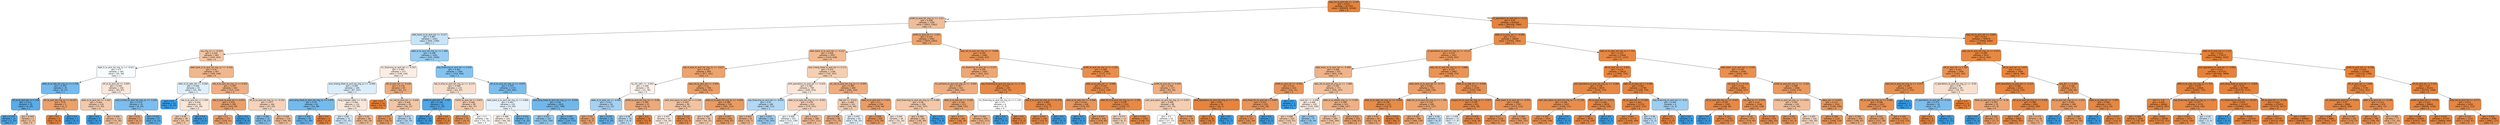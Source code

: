 digraph Tree {
node [shape=box, style="filled, rounded", color="black", fontname="helvetica"] ;
edge [fontname="helvetica"] ;
0 [label="eqty_tot_to_asst_tot <= -1.145\ngini = 0.025\nsamples = 817305\nvalue = [806959, 10346]\nclass = 0", fillcolor="#e5833c"] ;
1 [label="profit_to_asst_tot_chg_1y <= -2.21\ngini = 0.438\nsamples = 7285\nvalue = [4923, 2362]\nclass = 0", fillcolor="#f1bd98"] ;
0 -> 1 [labeldistance=2.5, labelangle=45, headlabel="True"] ;
2 [label="debt_bank_st_to_asst_tot <= -0.127\ngini = 0.487\nsamples = 2243\nvalue = [944, 1299]\nclass = 1", fillcolor="#c9e4f8"] ;
1 -> 2 ;
3 [label="roa_chg_1y <= -6.525\ngini = 0.459\nsamples = 682\nvalue = [439, 243]\nclass = 0", fillcolor="#f3c7a7"] ;
2 -> 3 ;
4 [label="debt_lt_to_asst_tot_chg_1y <= -0.011\ngini = 0.5\nsamples = 185\nvalue = [91, 94]\nclass = 1", fillcolor="#f9fcfe"] ;
3 -> 4 ;
5 [label="debt_st_to_deb_tot_chg_1y <= 3.728\ngini = 0.353\nsamples = 35\nvalue = [8, 27]\nclass = 1", fillcolor="#74baed"] ;
4 -> 5 ;
6 [label="AP_st_to_asst_tot <= 5.729\ngini = 0.231\nsamples = 30\nvalue = [4, 26]\nclass = 1", fillcolor="#57ace9"] ;
5 -> 6 ;
7 [label="gini = 0.137\nsamples = 27\nvalue = [2, 25]\nclass = 1", fillcolor="#49a5e7"] ;
6 -> 7 ;
8 [label="gini = 0.444\nsamples = 3\nvalue = [2, 1]\nclass = 0", fillcolor="#f2c09c"] ;
6 -> 8 ;
9 [label="AR_to_asst_tot_chg_1y <= 10.007\ngini = 0.32\nsamples = 5\nvalue = [4, 1]\nclass = 0", fillcolor="#eca06a"] ;
5 -> 9 ;
10 [label="gini = 0.0\nsamples = 4\nvalue = [4, 0]\nclass = 0", fillcolor="#e58139"] ;
9 -> 10 ;
11 [label="gini = 0.0\nsamples = 1\nvalue = [0, 1]\nclass = 1", fillcolor="#399de5"] ;
9 -> 11 ;
12 [label="AP_st_to_asst_tot <= 3.069\ngini = 0.494\nsamples = 150\nvalue = [83, 67]\nclass = 0", fillcolor="#fae7d9"] ;
4 -> 12 ;
13 [label="debt_st_to_asst_tot <= -1.432\ngini = 0.463\nsamples = 118\nvalue = [75, 43]\nclass = 0", fillcolor="#f4c9ab"] ;
12 -> 13 ;
14 [label="gini = 0.0\nsamples = 7\nvalue = [0, 7]\nclass = 1", fillcolor="#399de5"] ;
13 -> 14 ;
15 [label="gini = 0.438\nsamples = 111\nvalue = [75, 36]\nclass = 0", fillcolor="#f1bd98"] ;
13 -> 15 ;
16 [label="asst_current_to_asst_tot_chg_1y <= -1.645\ngini = 0.375\nsamples = 32\nvalue = [8, 24]\nclass = 1", fillcolor="#7bbeee"] ;
12 -> 16 ;
17 [label="gini = 0.32\nsamples = 5\nvalue = [4, 1]\nclass = 0", fillcolor="#eca06a"] ;
16 -> 17 ;
18 [label="gini = 0.252\nsamples = 27\nvalue = [4, 23]\nclass = 1", fillcolor="#5baeea"] ;
16 -> 18 ;
19 [label="debt_bank_lt_to_asst_tot_chg_1y <= -0.316\ngini = 0.42\nsamples = 497\nvalue = [348, 149]\nclass = 0", fillcolor="#f0b78e"] ;
3 -> 19 ;
20 [label="debt_st_to_eqty_tot <= -0.006\ngini = 0.496\nsamples = 55\nvalue = [25, 30]\nclass = 1", fillcolor="#deeffb"] ;
19 -> 20 ;
21 [label="gini = 0.0\nsamples = 10\nvalue = [0, 10]\nclass = 1", fillcolor="#399de5"] ;
20 -> 21 ;
22 [label="liab_lt_to_asst_tot <= 1.259\ngini = 0.494\nsamples = 45\nvalue = [25, 20]\nclass = 0", fillcolor="#fae6d7"] ;
20 -> 22 ;
23 [label="gini = 0.46\nsamples = 39\nvalue = [25, 14]\nclass = 0", fillcolor="#f4c8a8"] ;
22 -> 23 ;
24 [label="gini = 0.0\nsamples = 6\nvalue = [0, 6]\nclass = 1", fillcolor="#399de5"] ;
22 -> 24 ;
25 [label="liab_lt_to_asst_tot_chg_1y <= 0.004\ngini = 0.393\nsamples = 442\nvalue = [323, 119]\nclass = 0", fillcolor="#efaf82"] ;
19 -> 25 ;
26 [label="liab_lt_emp_to_asst_tot <= 4.053\ngini = 0.318\nsamples = 282\nvalue = [226, 56]\nclass = 0", fillcolor="#eba06a"] ;
25 -> 26 ;
27 [label="gini = 0.3\nsamples = 277\nvalue = [226, 51]\nclass = 0", fillcolor="#eb9d66"] ;
26 -> 27 ;
28 [label="gini = 0.0\nsamples = 5\nvalue = [0, 5]\nclass = 1", fillcolor="#399de5"] ;
26 -> 28 ;
29 [label="AP_st_to_asst_tot_chg_1y <= -0.242\ngini = 0.477\nsamples = 160\nvalue = [97, 63]\nclass = 0", fillcolor="#f6d3ba"] ;
25 -> 29 ;
30 [label="gini = 0.383\nsamples = 31\nvalue = [8, 23]\nclass = 1", fillcolor="#7ebfee"] ;
29 -> 30 ;
31 [label="gini = 0.428\nsamples = 129\nvalue = [89, 40]\nclass = 0", fillcolor="#f1ba92"] ;
29 -> 31 ;
32 [label="debt_st_to_asst_tot_chg_1y <= 1.368\ngini = 0.438\nsamples = 1561\nvalue = [505, 1056]\nclass = 1", fillcolor="#98ccf1"] ;
2 -> 32 ;
33 [label="inc_financing_to_asst_tot <= -0.353\ngini = 0.497\nsamples = 277\nvalue = [149, 128]\nclass = 0", fillcolor="#fbede3"] ;
32 -> 33 ;
34 [label="asst_intang_fixed_to_asst_tot_chg_1y <= -0.006\ngini = 0.495\nsamples = 194\nvalue = [87, 107]\nclass = 1", fillcolor="#daedfa"] ;
33 -> 34 ;
35 [label="asst_tang_fixed_to_asst_tot_chg_1y <= 2.478\ngini = 0.35\nsamples = 62\nvalue = [14, 48]\nclass = 1", fillcolor="#73baed"] ;
34 -> 35 ;
36 [label="gini = 0.303\nsamples = 59\nvalue = [11, 48]\nclass = 1", fillcolor="#66b3eb"] ;
35 -> 36 ;
37 [label="gini = 0.0\nsamples = 3\nvalue = [3, 0]\nclass = 0", fillcolor="#e58139"] ;
35 -> 37 ;
38 [label="long_interest_rates <= -0.18\ngini = 0.494\nsamples = 132\nvalue = [73, 59]\nclass = 0", fillcolor="#fae7d9"] ;
34 -> 38 ;
39 [label="gini = 0.49\nsamples = 72\nvalue = [31, 41]\nclass = 1", fillcolor="#cfe7f9"] ;
38 -> 39 ;
40 [label="gini = 0.42\nsamples = 60\nvalue = [42, 18]\nclass = 0", fillcolor="#f0b78e"] ;
38 -> 40 ;
41 [label="AR_to_asst_tot <= -0.538\ngini = 0.378\nsamples = 83\nvalue = [62, 21]\nclass = 0", fillcolor="#eeac7c"] ;
33 -> 41 ;
42 [label="gini = 0.0\nsamples = 24\nvalue = [24, 0]\nclass = 0", fillcolor="#e58139"] ;
41 -> 42 ;
43 [label="wc_net_to_asst_tot <= -0.644\ngini = 0.458\nsamples = 59\nvalue = [38, 21]\nclass = 0", fillcolor="#f3c7a6"] ;
41 -> 43 ;
44 [label="gini = 0.257\nsamples = 33\nvalue = [28, 5]\nclass = 0", fillcolor="#ea985c"] ;
43 -> 44 ;
45 [label="gini = 0.473\nsamples = 26\nvalue = [10, 16]\nclass = 1", fillcolor="#b5daf5"] ;
43 -> 45 ;
46 [label="exp_financing_to_asst_tot <= 0.032\ngini = 0.401\nsamples = 1284\nvalue = [356, 928]\nclass = 1", fillcolor="#85c3ef"] ;
32 -> 46 ;
47 [label="liab_lt_emp_to_asst_tot_chg_1y <= -0.115\ngini = 0.489\nsamples = 110\nvalue = [63, 47]\nclass = 0", fillcolor="#f8dfcd"] ;
46 -> 47 ;
48 [label="profit_to_asst_tot <= -2.447\ngini = 0.165\nsamples = 11\nvalue = [1, 10]\nclass = 1", fillcolor="#4da7e8"] ;
47 -> 48 ;
49 [label="gini = 0.0\nsamples = 10\nvalue = [0, 10]\nclass = 1", fillcolor="#399de5"] ;
48 -> 49 ;
50 [label="gini = 0.0\nsamples = 1\nvalue = [1, 0]\nclass = 0", fillcolor="#e58139"] ;
48 -> 50 ;
51 [label="COGS_to_asst_tot <= 0.002\ngini = 0.468\nsamples = 99\nvalue = [62, 37]\nclass = 0", fillcolor="#f5ccaf"] ;
47 -> 51 ;
52 [label="gini = 0.213\nsamples = 33\nvalue = [29, 4]\nclass = 0", fillcolor="#e99254"] ;
51 -> 52 ;
53 [label="gini = 0.5\nsamples = 66\nvalue = [33, 33]\nclass = 0", fillcolor="#ffffff"] ;
51 -> 53 ;
54 [label="AP_st_to_asst_tot_chg_1y <= -0.073\ngini = 0.375\nsamples = 1174\nvalue = [293, 881]\nclass = 1", fillcolor="#7bbeee"] ;
46 -> 54 ;
55 [label="debt_bank_lt_to_asst_tot_chg_1y <= 0.806\ngini = 0.497\nsamples = 155\nvalue = [72, 83]\nclass = 1", fillcolor="#e5f2fc"] ;
54 -> 55 ;
56 [label="gini = 0.498\nsamples = 124\nvalue = [66, 58]\nclass = 0", fillcolor="#fcf0e7"] ;
55 -> 56 ;
57 [label="gini = 0.312\nsamples = 31\nvalue = [6, 25]\nclass = 1", fillcolor="#69b5eb"] ;
55 -> 57 ;
58 [label="asst_tang_fixed_to_asst_tot_chg_1y <= -0.034\ngini = 0.34\nsamples = 1019\nvalue = [221, 798]\nclass = 1", fillcolor="#70b8ec"] ;
54 -> 58 ;
59 [label="gini = 0.427\nsamples = 327\nvalue = [101, 226]\nclass = 1", fillcolor="#91c9f1"] ;
58 -> 59 ;
60 [label="gini = 0.287\nsamples = 692\nvalue = [120, 572]\nclass = 1", fillcolor="#63b2ea"] ;
58 -> 60 ;
61 [label="profit_to_asst_tot <= -1.652\ngini = 0.333\nsamples = 5042\nvalue = [3979, 1063]\nclass = 0", fillcolor="#eca36e"] ;
1 -> 61 ;
62 [label="debt_bank_st_to_asst_tot <= -0.217\ngini = 0.428\nsamples = 2057\nvalue = [1419, 638]\nclass = 0", fillcolor="#f1ba92"] ;
61 -> 62 ;
63 [label="liab_lt_emp_to_asst_tot_chg_1y <= -0.627\ngini = 0.333\nsamples = 858\nvalue = [677, 181]\nclass = 0", fillcolor="#eca36e"] ;
62 -> 63 ;
64 [label="liq_cfo_ratio <= -0.003\ngini = 0.499\nsamples = 59\nvalue = [31, 28]\nclass = 0", fillcolor="#fcf3ec"] ;
63 -> 64 ;
65 [label="debt_st_to_eqty_tot <= -0.006\ngini = 0.457\nsamples = 34\nvalue = [12, 22]\nclass = 1", fillcolor="#a5d2f3"] ;
64 -> 65 ;
66 [label="gini = 0.32\nsamples = 10\nvalue = [8, 2]\nclass = 0", fillcolor="#eca06a"] ;
65 -> 66 ;
67 [label="gini = 0.278\nsamples = 24\nvalue = [4, 20]\nclass = 1", fillcolor="#61b1ea"] ;
65 -> 67 ;
68 [label="profit_to_asst_tot_chg_1y <= -0.88\ngini = 0.365\nsamples = 25\nvalue = [19, 6]\nclass = 0", fillcolor="#eda978"] ;
64 -> 68 ;
69 [label="gini = 0.48\nsamples = 10\nvalue = [4, 6]\nclass = 1", fillcolor="#bddef6"] ;
68 -> 69 ;
70 [label="gini = 0.0\nsamples = 15\nvalue = [15, 0]\nclass = 0", fillcolor="#e58139"] ;
68 -> 70 ;
71 [label="eqty_tot_to_asst_tot <= -2.944\ngini = 0.31\nsamples = 799\nvalue = [646, 153]\nclass = 0", fillcolor="#eb9f68"] ;
63 -> 71 ;
72 [label="cash_and_equiv_to_asst_tot <= 0.168\ngini = 0.452\nsamples = 90\nvalue = [59, 31]\nclass = 0", fillcolor="#f3c3a1"] ;
71 -> 72 ;
73 [label="gini = 0.497\nsamples = 63\nvalue = [34, 29]\nclass = 0", fillcolor="#fbece2"] ;
72 -> 73 ;
74 [label="gini = 0.137\nsamples = 27\nvalue = [25, 2]\nclass = 0", fillcolor="#e78b49"] ;
72 -> 74 ;
75 [label="debt_st_to_eqty_tot_chg_1y <= -0.004\ngini = 0.285\nsamples = 709\nvalue = [587, 122]\nclass = 0", fillcolor="#ea9b62"] ;
71 -> 75 ;
76 [label="gini = 0.462\nsamples = 69\nvalue = [44, 25]\nclass = 0", fillcolor="#f4c9aa"] ;
75 -> 76 ;
77 [label="gini = 0.257\nsamples = 640\nvalue = [543, 97]\nclass = 0", fillcolor="#ea985c"] ;
75 -> 77 ;
78 [label="asst_intang_fixed_to_asst_tot <= 0.111\ngini = 0.472\nsamples = 1199\nvalue = [742, 457]\nclass = 0", fillcolor="#f5cfb3"] ;
62 -> 78 ;
79 [label="prof_operations_to_asst_tot <= -0.424\ngini = 0.493\nsamples = 799\nvalue = [446, 353]\nclass = 0", fillcolor="#fae5d6"] ;
78 -> 79 ;
80 [label="exp_financing_to_asst_tot <= -0.016\ngini = 0.47\nsamples = 180\nvalue = [68, 112]\nclass = 1", fillcolor="#b1d8f5"] ;
79 -> 80 ;
81 [label="gini = 0.403\nsamples = 25\nvalue = [18, 7]\nclass = 0", fillcolor="#efb286"] ;
80 -> 81 ;
82 [label="gini = 0.437\nsamples = 155\nvalue = [50, 105]\nclass = 1", fillcolor="#97ccf1"] ;
80 -> 82 ;
83 [label="debt_st_to_eqty_tot_chg_1y <= -0.001\ngini = 0.476\nsamples = 619\nvalue = [378, 241]\nclass = 0", fillcolor="#f6d1b7"] ;
79 -> 83 ;
84 [label="gini = 0.499\nsamples = 251\nvalue = [121, 130]\nclass = 1", fillcolor="#f1f8fd"] ;
83 -> 84 ;
85 [label="gini = 0.421\nsamples = 368\nvalue = [257, 111]\nclass = 0", fillcolor="#f0b78f"] ;
83 -> 85 ;
86 [label="wc_net_to_asst_tot_chg_1y <= -0.956\ngini = 0.385\nsamples = 400\nvalue = [296, 104]\nclass = 0", fillcolor="#eead7f"] ;
78 -> 86 ;
87 [label="liab_tot <= -0.032\ngini = 0.468\nsamples = 161\nvalue = [101, 60]\nclass = 0", fillcolor="#f4ccaf"] ;
86 -> 87 ;
88 [label="gini = 0.385\nsamples = 96\nvalue = [71, 25]\nclass = 0", fillcolor="#eead7f"] ;
87 -> 88 ;
89 [label="gini = 0.497\nsamples = 65\nvalue = [30, 35]\nclass = 1", fillcolor="#e3f1fb"] ;
87 -> 89 ;
90 [label="debt_st_to_asst_tot <= 2.423\ngini = 0.3\nsamples = 239\nvalue = [195, 44]\nclass = 0", fillcolor="#eb9d66"] ;
86 -> 90 ;
91 [label="gini = 0.238\nsamples = 203\nvalue = [175, 28]\nclass = 0", fillcolor="#e99559"] ;
90 -> 91 ;
92 [label="gini = 0.494\nsamples = 36\nvalue = [20, 16]\nclass = 0", fillcolor="#fae6d7"] ;
90 -> 92 ;
93 [label="eqty_tot_to_asst_tot_chg_1y <= -0.898\ngini = 0.244\nsamples = 2985\nvalue = [2560, 425]\nclass = 0", fillcolor="#e9965a"] ;
61 -> 93 ;
94 [label="inc_financing_to_asst_tot <= 0.237\ngini = 0.356\nsamples = 1087\nvalue = [835, 252]\nclass = 0", fillcolor="#eda775"] ;
93 -> 94 ;
95 [label="inc_extraord_to_asst_tot_chg_1y <= -0.064\ngini = 0.387\nsamples = 922\nvalue = [680, 242]\nclass = 0", fillcolor="#eeae7f"] ;
94 -> 95 ;
96 [label="prof_financing_to_asst_tot_chg_1y <= 0.096\ngini = 0.46\nsamples = 299\nvalue = [192, 107]\nclass = 0", fillcolor="#f3c7a7"] ;
95 -> 96 ;
97 [label="gini = 0.449\nsamples = 291\nvalue = [192, 99]\nclass = 0", fillcolor="#f2c29f"] ;
96 -> 97 ;
98 [label="gini = 0.0\nsamples = 8\nvalue = [0, 8]\nclass = 1", fillcolor="#399de5"] ;
96 -> 98 ;
99 [label="debt_st_to_deb_tot <= -0.465\ngini = 0.339\nsamples = 623\nvalue = [488, 135]\nclass = 0", fillcolor="#eca470"] ;
95 -> 99 ;
100 [label="gini = 0.177\nsamples = 184\nvalue = [166, 18]\nclass = 0", fillcolor="#e88f4e"] ;
99 -> 100 ;
101 [label="gini = 0.391\nsamples = 439\nvalue = [322, 117]\nclass = 0", fillcolor="#eeaf81"] ;
99 -> 101 ;
102 [label="exp_financing_to_asst_tot_chg_1y <= -1.752\ngini = 0.114\nsamples = 165\nvalue = [155, 10]\nclass = 0", fillcolor="#e78946"] ;
94 -> 102 ;
103 [label="inc_financing_to_asst_tot_chg_1y <= 1.116\ngini = 0.5\nsamples = 6\nvalue = [3, 3]\nclass = 0", fillcolor="#ffffff"] ;
102 -> 103 ;
104 [label="gini = 0.0\nsamples = 3\nvalue = [0, 3]\nclass = 1", fillcolor="#399de5"] ;
103 -> 104 ;
105 [label="gini = 0.0\nsamples = 3\nvalue = [3, 0]\nclass = 0", fillcolor="#e58139"] ;
103 -> 105 ;
106 [label="liab_lt_to_asst_tot_chg_1y <= 51.278\ngini = 0.084\nsamples = 159\nvalue = [152, 7]\nclass = 0", fillcolor="#e68742"] ;
102 -> 106 ;
107 [label="gini = 0.073\nsamples = 158\nvalue = [152, 6]\nclass = 0", fillcolor="#e68641"] ;
106 -> 107 ;
108 [label="gini = 0.0\nsamples = 1\nvalue = [0, 1]\nclass = 1", fillcolor="#399de5"] ;
106 -> 108 ;
109 [label="profit_to_asst_tot_chg_1y <= 2.335\ngini = 0.166\nsamples = 1898\nvalue = [1725, 173]\nclass = 0", fillcolor="#e88e4d"] ;
93 -> 109 ;
110 [label="debt_st_to_eqty_tot <= -0.006\ngini = 0.145\nsamples = 1771\nvalue = [1632, 139]\nclass = 0", fillcolor="#e78c4a"] ;
109 -> 110 ;
111 [label="debt_st_to_eqty_tot <= -0.006\ngini = 0.243\nsamples = 438\nvalue = [376, 62]\nclass = 0", fillcolor="#e9965a"] ;
110 -> 111 ;
112 [label="gini = 0.0\nsamples = 2\nvalue = [0, 2]\nclass = 1", fillcolor="#399de5"] ;
111 -> 112 ;
113 [label="gini = 0.237\nsamples = 436\nvalue = [376, 60]\nclass = 0", fillcolor="#e99559"] ;
111 -> 113 ;
114 [label="debt_fin_lt_to_asst_tot_chg_1y <= -1.335\ngini = 0.109\nsamples = 1333\nvalue = [1256, 77]\nclass = 0", fillcolor="#e78945"] ;
110 -> 114 ;
115 [label="gini = 0.473\nsamples = 13\nvalue = [8, 5]\nclass = 0", fillcolor="#f5d0b5"] ;
114 -> 115 ;
116 [label="gini = 0.103\nsamples = 1320\nvalue = [1248, 72]\nclass = 0", fillcolor="#e68844"] ;
114 -> 116 ;
117 [label="profit_to_asst_tot <= 0.058\ngini = 0.392\nsamples = 127\nvalue = [93, 34]\nclass = 0", fillcolor="#efaf81"] ;
109 -> 117 ;
118 [label="cash_and_equiv_to_asst_tot_chg_1y <= 0.027\ngini = 0.469\nsamples = 88\nvalue = [55, 33]\nclass = 0", fillcolor="#f5cdb0"] ;
117 -> 118 ;
119 [label="gini = 0.5\nsamples = 54\nvalue = [27, 27]\nclass = 0", fillcolor="#ffffff"] ;
118 -> 119 ;
120 [label="gini = 0.291\nsamples = 34\nvalue = [28, 6]\nclass = 0", fillcolor="#eb9c63"] ;
118 -> 120 ;
121 [label="prof_operations_to_asst_tot_chg_1y <= 1.237\ngini = 0.05\nsamples = 39\nvalue = [38, 1]\nclass = 0", fillcolor="#e6843e"] ;
117 -> 121 ;
122 [label="gini = 0.0\nsamples = 38\nvalue = [38, 0]\nclass = 0", fillcolor="#e58139"] ;
121 -> 122 ;
123 [label="gini = 0.0\nsamples = 1\nvalue = [0, 1]\nclass = 1", fillcolor="#399de5"] ;
121 -> 123 ;
124 [label="cf_operations_to_asst_tot <= -0.13\ngini = 0.02\nsamples = 810020\nvalue = [802036, 7984]\nclass = 0", fillcolor="#e5823b"] ;
0 -> 124 [labeldistance=2.5, labelangle=-45, headlabel="False"] ;
125 [label="debt_st_to_eqty_tot <= -0.006\ngini = 0.131\nsamples = 26946\nvalue = [25042, 1904]\nclass = 0", fillcolor="#e78b48"] ;
124 -> 125 ;
126 [label="cf_operations_to_asst_tot_chg_1y <= -0.117\ngini = 0.276\nsamples = 3937\nvalue = [3285, 652]\nclass = 0", fillcolor="#ea9a60"] ;
125 -> 126 ;
127 [label="debt_bank_st_to_asst_tot <= -0.409\ngini = 0.408\nsamples = 975\nvalue = [697, 278]\nclass = 0", fillcolor="#efb388"] ;
126 -> 127 ;
128 [label="profit_to_asst_tot <= -0.591\ngini = 0.24\nsamples = 222\nvalue = [191, 31]\nclass = 0", fillcolor="#e99559"] ;
127 -> 128 ;
129 [label="asst_fixed_fin_to_asst_tot <= 4.867\ngini = 0.223\nsamples = 219\nvalue = [191, 28]\nclass = 0", fillcolor="#e99356"] ;
128 -> 129 ;
130 [label="gini = 0.211\nsamples = 217\nvalue = [191, 26]\nclass = 0", fillcolor="#e99254"] ;
129 -> 130 ;
131 [label="gini = 0.0\nsamples = 2\nvalue = [0, 2]\nclass = 1", fillcolor="#399de5"] ;
129 -> 131 ;
132 [label="gini = 0.0\nsamples = 3\nvalue = [0, 3]\nclass = 1", fillcolor="#399de5"] ;
128 -> 132 ;
133 [label="eqty_tot_to_asst_tot_chg_1y <= -1.886\ngini = 0.441\nsamples = 753\nvalue = [506, 247]\nclass = 0", fillcolor="#f2bf9a"] ;
127 -> 133 ;
134 [label="asst_tot <= -0.008\ngini = 0.496\nsamples = 220\nvalue = [120, 100]\nclass = 0", fillcolor="#fbeade"] ;
133 -> 134 ;
135 [label="gini = 0.468\nsamples = 163\nvalue = [102, 61]\nclass = 0", fillcolor="#f5ccaf"] ;
134 -> 135 ;
136 [label="gini = 0.432\nsamples = 57\nvalue = [18, 39]\nclass = 1", fillcolor="#94caf1"] ;
134 -> 136 ;
137 [label="debt_st_to_ebitda_chg_1y <= 0.005\ngini = 0.399\nsamples = 533\nvalue = [386, 147]\nclass = 0", fillcolor="#efb184"] ;
133 -> 137 ;
138 [label="gini = 0.452\nsamples = 290\nvalue = [190, 100]\nclass = 0", fillcolor="#f3c3a1"] ;
137 -> 138 ;
139 [label="gini = 0.312\nsamples = 243\nvalue = [196, 47]\nclass = 0", fillcolor="#eb9f68"] ;
137 -> 139 ;
140 [label="eqty_tot_to_asst_tot_chg_1y <= -0.889\ngini = 0.221\nsamples = 2962\nvalue = [2588, 374]\nclass = 0", fillcolor="#e99356"] ;
126 -> 140 ;
141 [label="debt_bank_st_to_asst_tot <= -0.737\ngini = 0.305\nsamples = 724\nvalue = [588, 136]\nclass = 0", fillcolor="#eb9e67"] ;
140 -> 141 ;
142 [label="debt_st_to_eqty_tot_chg_1y <= -0.006\ngini = 0.134\nsamples = 125\nvalue = [116, 9]\nclass = 0", fillcolor="#e78b48"] ;
141 -> 142 ;
143 [label="gini = 0.32\nsamples = 40\nvalue = [32, 8]\nclass = 0", fillcolor="#eca06a"] ;
142 -> 143 ;
144 [label="gini = 0.023\nsamples = 85\nvalue = [84, 1]\nclass = 0", fillcolor="#e5823b"] ;
142 -> 144 ;
145 [label="debt_fin_st_to_asst_tot_chg_1y <= 1.704\ngini = 0.334\nsamples = 599\nvalue = [472, 127]\nclass = 0", fillcolor="#eca36e"] ;
141 -> 145 ;
146 [label="gini = 0.322\nsamples = 584\nvalue = [466, 118]\nclass = 0", fillcolor="#eca16b"] ;
145 -> 146 ;
147 [label="gini = 0.48\nsamples = 15\nvalue = [6, 9]\nclass = 1", fillcolor="#bddef6"] ;
145 -> 147 ;
148 [label="debt_st_to_deb_tot <= -0.408\ngini = 0.19\nsamples = 2238\nvalue = [2000, 238]\nclass = 0", fillcolor="#e89051"] ;
140 -> 148 ;
149 [label="margin_fin_to_asst_tot_chg_1y <= -2.011\ngini = 0.109\nsamples = 451\nvalue = [425, 26]\nclass = 0", fillcolor="#e78945"] ;
148 -> 149 ;
150 [label="gini = 0.498\nsamples = 15\nvalue = [7, 8]\nclass = 1", fillcolor="#e6f3fc"] ;
149 -> 150 ;
151 [label="gini = 0.079\nsamples = 436\nvalue = [418, 18]\nclass = 0", fillcolor="#e68642"] ;
149 -> 151 ;
152 [label="debt_bank_lt_to_asst_tot <= -0.553\ngini = 0.209\nsamples = 1787\nvalue = [1575, 212]\nclass = 0", fillcolor="#e89254"] ;
148 -> 152 ;
153 [label="gini = 0.17\nsamples = 1118\nvalue = [1013, 105]\nclass = 0", fillcolor="#e88e4e"] ;
152 -> 153 ;
154 [label="gini = 0.269\nsamples = 669\nvalue = [562, 107]\nclass = 0", fillcolor="#ea995f"] ;
152 -> 154 ;
155 [label="debt_st_to_eqty_tot_chg_1y <= -0.0\ngini = 0.103\nsamples = 23009\nvalue = [21757, 1252]\nclass = 0", fillcolor="#e68844"] ;
125 -> 155 ;
156 [label="RE_to_asst_tot <= -0.912\ngini = 0.079\nsamples = 18420\nvalue = [17665, 755]\nclass = 0", fillcolor="#e68641"] ;
155 -> 156 ;
157 [label="prof_operations_to_asst_tot_chg_1y <= -0.089\ngini = 0.108\nsamples = 6635\nvalue = [6256, 379]\nclass = 0", fillcolor="#e78945"] ;
156 -> 157 ;
158 [label="cash_and_equiv_to_asst_tot_chg_1y <= 11.126\ngini = 0.166\nsamples = 1657\nvalue = [1506, 151]\nclass = 0", fillcolor="#e88e4d"] ;
157 -> 158 ;
159 [label="gini = 0.163\nsamples = 1654\nvalue = [1506, 148]\nclass = 0", fillcolor="#e88d4c"] ;
158 -> 159 ;
160 [label="gini = 0.0\nsamples = 3\nvalue = [0, 3]\nclass = 1", fillcolor="#399de5"] ;
158 -> 160 ;
161 [label="RE_to_asst_tot <= -0.913\ngini = 0.087\nsamples = 4978\nvalue = [4750, 228]\nclass = 0", fillcolor="#e68743"] ;
157 -> 161 ;
162 [label="gini = 0.087\nsamples = 4976\nvalue = [4750, 226]\nclass = 0", fillcolor="#e68742"] ;
161 -> 162 ;
163 [label="gini = 0.0\nsamples = 2\nvalue = [0, 2]\nclass = 1", fillcolor="#399de5"] ;
161 -> 163 ;
164 [label="debt_st_to_eqty_tot <= 0.186\ngini = 0.062\nsamples = 11785\nvalue = [11409, 376]\nclass = 0", fillcolor="#e68540"] ;
156 -> 164 ;
165 [label="RE_to_asst_tot <= 27.683\ngini = 0.061\nsamples = 11779\nvalue = [11407, 372]\nclass = 0", fillcolor="#e6853f"] ;
164 -> 165 ;
166 [label="gini = 0.061\nsamples = 11774\nvalue = [11405, 369]\nclass = 0", fillcolor="#e6853f"] ;
165 -> 166 ;
167 [label="gini = 0.48\nsamples = 5\nvalue = [2, 3]\nclass = 1", fillcolor="#bddef6"] ;
165 -> 167 ;
168 [label="exp_financing_to_asst_tot <= -0.21\ngini = 0.444\nsamples = 6\nvalue = [2, 4]\nclass = 1", fillcolor="#9ccef2"] ;
164 -> 168 ;
169 [label="gini = 0.0\nsamples = 2\nvalue = [2, 0]\nclass = 0", fillcolor="#e58139"] ;
168 -> 169 ;
170 [label="gini = 0.0\nsamples = 4\nvalue = [0, 4]\nclass = 1", fillcolor="#399de5"] ;
168 -> 170 ;
171 [label="debt_bank_st_to_asst_tot <= 0.541\ngini = 0.193\nsamples = 4589\nvalue = [4092, 497]\nclass = 0", fillcolor="#e89051"] ;
155 -> 171 ;
172 [label="roe_chg_1y <= 0.124\ngini = 0.145\nsamples = 2893\nvalue = [2666, 227]\nclass = 0", fillcolor="#e78c4a"] ;
171 -> 172 ;
173 [label="AR_to_asst_tot_chg_1y <= -9.427\ngini = 0.105\nsamples = 1595\nvalue = [1506, 89]\nclass = 0", fillcolor="#e78845"] ;
172 -> 173 ;
174 [label="gini = 0.0\nsamples = 2\nvalue = [0, 2]\nclass = 1", fillcolor="#399de5"] ;
173 -> 174 ;
175 [label="gini = 0.103\nsamples = 1593\nvalue = [1506, 87]\nclass = 0", fillcolor="#e78844"] ;
173 -> 175 ;
176 [label="roa_chg_1y <= -0.876\ngini = 0.19\nsamples = 1298\nvalue = [1160, 138]\nclass = 0", fillcolor="#e89051"] ;
172 -> 176 ;
177 [label="gini = 0.242\nsamples = 674\nvalue = [579, 95]\nclass = 0", fillcolor="#e99659"] ;
176 -> 177 ;
178 [label="gini = 0.128\nsamples = 624\nvalue = [581, 43]\nclass = 0", fillcolor="#e78a48"] ;
176 -> 178 ;
179 [label="profit_to_asst_tot_chg_1y <= -2.205\ngini = 0.268\nsamples = 1696\nvalue = [1426, 270]\nclass = 0", fillcolor="#ea995e"] ;
171 -> 179 ;
180 [label="COGS_to_asst_tot_chg_1y <= 0.021\ngini = 0.441\nsamples = 195\nvalue = [131, 64]\nclass = 0", fillcolor="#f2bf9a"] ;
179 -> 180 ;
181 [label="gini = 0.201\nsamples = 53\nvalue = [47, 6]\nclass = 0", fillcolor="#e89152"] ;
180 -> 181 ;
182 [label="gini = 0.483\nsamples = 142\nvalue = [84, 58]\nclass = 0", fillcolor="#f7d8c2"] ;
180 -> 182 ;
183 [label="days_rec <= 0.293\ngini = 0.237\nsamples = 1501\nvalue = [1295, 206]\nclass = 0", fillcolor="#e99558"] ;
179 -> 183 ;
184 [label="gini = 0.189\nsamples = 1125\nvalue = [1006, 119]\nclass = 0", fillcolor="#e89050"] ;
183 -> 184 ;
185 [label="gini = 0.356\nsamples = 376\nvalue = [289, 87]\nclass = 0", fillcolor="#eda775"] ;
183 -> 185 ;
186 [label="eqty_tot_to_asst_tot <= -0.847\ngini = 0.015\nsamples = 783074\nvalue = [776994, 6080]\nclass = 0", fillcolor="#e5823b"] ;
124 -> 186 ;
187 [label="eqty_tot_to_asst_tot_chg_1y <= -0.472\ngini = 0.099\nsamples = 8557\nvalue = [8112, 445]\nclass = 0", fillcolor="#e68844"] ;
186 -> 187 ;
188 [label="AR_to_asst_tot <= 2.365\ngini = 0.201\nsamples = 1458\nvalue = [1293, 165]\nclass = 0", fillcolor="#e89152"] ;
187 -> 188 ;
189 [label="eqty_tot_to_asst_tot_chg_1y <= -0.473\ngini = 0.191\nsamples = 1430\nvalue = [1277, 153]\nclass = 0", fillcolor="#e89051"] ;
188 -> 189 ;
190 [label="RE_to_asst_tot_chg_1y <= -0.581\ngini = 0.188\nsamples = 1427\nvalue = [1277, 150]\nclass = 0", fillcolor="#e89050"] ;
189 -> 190 ;
191 [label="gini = 0.314\nsamples = 195\nvalue = [157, 38]\nclass = 0", fillcolor="#eb9f69"] ;
190 -> 191 ;
192 [label="gini = 0.165\nsamples = 1232\nvalue = [1120, 112]\nclass = 0", fillcolor="#e88e4d"] ;
190 -> 192 ;
193 [label="gini = 0.0\nsamples = 3\nvalue = [0, 3]\nclass = 1", fillcolor="#399de5"] ;
189 -> 193 ;
194 [label="cf_operations_to_asst_tot_chg_1y <= -0.04\ngini = 0.49\nsamples = 28\nvalue = [16, 12]\nclass = 0", fillcolor="#f8e0ce"] ;
188 -> 194 ;
195 [label="cf_operations_to_asst_tot <= -0.122\ngini = 0.375\nsamples = 16\nvalue = [4, 12]\nclass = 1", fillcolor="#7bbeee"] ;
194 -> 195 ;
196 [label="gini = 0.0\nsamples = 4\nvalue = [4, 0]\nclass = 0", fillcolor="#e58139"] ;
195 -> 196 ;
197 [label="gini = 0.0\nsamples = 12\nvalue = [0, 12]\nclass = 1", fillcolor="#399de5"] ;
195 -> 197 ;
198 [label="gini = 0.0\nsamples = 12\nvalue = [12, 0]\nclass = 0", fillcolor="#e58139"] ;
194 -> 198 ;
199 [label="AR_to_asst_tot <= 1.637\ngini = 0.076\nsamples = 7099\nvalue = [6819, 280]\nclass = 0", fillcolor="#e68641"] ;
187 -> 199 ;
200 [label="prof_operations_to_asst_tot <= -0.215\ngini = 0.064\nsamples = 6526\nvalue = [6310, 216]\nclass = 0", fillcolor="#e68540"] ;
199 -> 200 ;
201 [label="Sales_to_asst_tot_chg_1y <= -0.38\ngini = 0.353\nsamples = 35\nvalue = [27, 8]\nclass = 0", fillcolor="#eda674"] ;
200 -> 201 ;
202 [label="gini = 0.0\nsamples = 3\nvalue = [0, 3]\nclass = 1", fillcolor="#399de5"] ;
201 -> 202 ;
203 [label="gini = 0.264\nsamples = 32\nvalue = [27, 5]\nclass = 0", fillcolor="#ea985e"] ;
201 -> 203 ;
204 [label="AP_st_to_asst_tot_chg_1y <= 4.035\ngini = 0.062\nsamples = 6491\nvalue = [6283, 208]\nclass = 0", fillcolor="#e68540"] ;
200 -> 204 ;
205 [label="gini = 0.06\nsamples = 6463\nvalue = [6262, 201]\nclass = 0", fillcolor="#e6853f"] ;
204 -> 205 ;
206 [label="gini = 0.375\nsamples = 28\nvalue = [21, 7]\nclass = 0", fillcolor="#eeab7b"] ;
204 -> 206 ;
207 [label="avg_BCI <= 0.344\ngini = 0.198\nsamples = 573\nvalue = [509, 64]\nclass = 0", fillcolor="#e89152"] ;
199 -> 207 ;
208 [label="AR_to_asst_tot_chg_1y <= -1.212\ngini = 0.262\nsamples = 349\nvalue = [295, 54]\nclass = 0", fillcolor="#ea985d"] ;
207 -> 208 ;
209 [label="gini = 0.0\nsamples = 4\nvalue = [0, 4]\nclass = 1", fillcolor="#399de5"] ;
208 -> 209 ;
210 [label="gini = 0.248\nsamples = 345\nvalue = [295, 50]\nclass = 0", fillcolor="#e9965b"] ;
208 -> 210 ;
211 [label="debt_st_to_deb_tot <= -3.043\ngini = 0.085\nsamples = 224\nvalue = [214, 10]\nclass = 0", fillcolor="#e68742"] ;
207 -> 211 ;
212 [label="gini = 0.0\nsamples = 1\nvalue = [0, 1]\nclass = 1", fillcolor="#399de5"] ;
211 -> 212 ;
213 [label="gini = 0.077\nsamples = 223\nvalue = [214, 9]\nclass = 0", fillcolor="#e68641"] ;
211 -> 213 ;
214 [label="debt_st_to_asst_tot <= 1.115\ngini = 0.014\nsamples = 774517\nvalue = [768882, 5635]\nclass = 0", fillcolor="#e5823a"] ;
186 -> 214 ;
215 [label="prof_operations_to_asst_tot <= -0.053\ngini = 0.011\nsamples = 671532\nvalue = [667666, 3866]\nclass = 0", fillcolor="#e5823a"] ;
214 -> 215 ;
216 [label="debt_st_to_eqty_tot_chg_1y <= -0.0\ngini = 0.033\nsamples = 43642\nvalue = [42907, 735]\nclass = 0", fillcolor="#e5833c"] ;
215 -> 216 ;
217 [label="roa <= -1.8\ngini = 0.029\nsamples = 40064\nvalue = [39473, 591]\nclass = 0", fillcolor="#e5833c"] ;
216 -> 217 ;
218 [label="gini = 0.084\nsamples = 1816\nvalue = [1736, 80]\nclass = 0", fillcolor="#e68742"] ;
217 -> 218 ;
219 [label="gini = 0.026\nsamples = 38248\nvalue = [37737, 511]\nclass = 0", fillcolor="#e5833c"] ;
217 -> 219 ;
220 [label="exp_financing_to_asst_tot_chg_1y <= 2.017\ngini = 0.077\nsamples = 3578\nvalue = [3434, 144]\nclass = 0", fillcolor="#e68641"] ;
216 -> 220 ;
221 [label="gini = 0.075\nsamples = 3571\nvalue = [3431, 140]\nclass = 0", fillcolor="#e68641"] ;
220 -> 221 ;
222 [label="gini = 0.49\nsamples = 7\nvalue = [3, 4]\nclass = 1", fillcolor="#cee6f8"] ;
220 -> 222 ;
223 [label="asst_tang_fixed_to_asst_tot <= -0.828\ngini = 0.01\nsamples = 627890\nvalue = [624759, 3131]\nclass = 0", fillcolor="#e5823a"] ;
215 -> 223 ;
224 [label="inc_financing_to_asst_tot <= -20.021\ngini = 0.019\nsamples = 152437\nvalue = [150983, 1454]\nclass = 0", fillcolor="#e5823b"] ;
223 -> 224 ;
225 [label="gini = 0.0\nsamples = 3\nvalue = [0, 3]\nclass = 1", fillcolor="#399de5"] ;
224 -> 225 ;
226 [label="gini = 0.019\nsamples = 152434\nvalue = [150983, 1451]\nclass = 0", fillcolor="#e5823b"] ;
224 -> 226 ;
227 [label="RE_to_asst_tot <= -0.159\ngini = 0.007\nsamples = 475453\nvalue = [473776, 1677]\nclass = 0", fillcolor="#e5813a"] ;
223 -> 227 ;
228 [label="gini = 0.017\nsamples = 65770\nvalue = [65214, 556]\nclass = 0", fillcolor="#e5823b"] ;
227 -> 228 ;
229 [label="gini = 0.005\nsamples = 409683\nvalue = [408562, 1121]\nclass = 0", fillcolor="#e5813a"] ;
227 -> 229 ;
230 [label="profit_to_asst_tot <= -0.228\ngini = 0.034\nsamples = 102985\nvalue = [101216, 1769]\nclass = 0", fillcolor="#e5833c"] ;
214 -> 230 ;
231 [label="AR_to_asst_tot <= 1.848\ngini = 0.079\nsamples = 7744\nvalue = [7423, 321]\nclass = 0", fillcolor="#e68642"] ;
230 -> 231 ;
232 [label="inc_extraord_to_asst_tot <= 0.812\ngini = 0.07\nsamples = 6868\nvalue = [6620, 248]\nclass = 0", fillcolor="#e68640"] ;
231 -> 232 ;
233 [label="gini = 0.065\nsamples = 6666\nvalue = [6441, 225]\nclass = 0", fillcolor="#e68540"] ;
232 -> 233 ;
234 [label="gini = 0.202\nsamples = 202\nvalue = [179, 23]\nclass = 0", fillcolor="#e89152"] ;
232 -> 234 ;
235 [label="debt_lt_to_asst_tot <= -0.536\ngini = 0.153\nsamples = 876\nvalue = [803, 73]\nclass = 0", fillcolor="#e78c4b"] ;
231 -> 235 ;
236 [label="gini = 0.124\nsamples = 799\nvalue = [746, 53]\nclass = 0", fillcolor="#e78a47"] ;
235 -> 236 ;
237 [label="gini = 0.385\nsamples = 77\nvalue = [57, 20]\nclass = 0", fillcolor="#eead7e"] ;
235 -> 237 ;
238 [label="AR_to_asst_tot <= 2.323\ngini = 0.03\nsamples = 95241\nvalue = [93793, 1448]\nclass = 0", fillcolor="#e5833c"] ;
230 -> 238 ;
239 [label="profit_to_asst_tot <= -0.036\ngini = 0.027\nsamples = 89802\nvalue = [88566, 1236]\nclass = 0", fillcolor="#e5833c"] ;
238 -> 239 ;
240 [label="gini = 0.036\nsamples = 42659\nvalue = [41872, 787]\nclass = 0", fillcolor="#e5833d"] ;
239 -> 240 ;
241 [label="gini = 0.019\nsamples = 47143\nvalue = [46694, 449]\nclass = 0", fillcolor="#e5823b"] ;
239 -> 241 ;
242 [label="eqty_tot_to_asst_tot <= -0.771\ngini = 0.075\nsamples = 5439\nvalue = [5227, 212]\nclass = 0", fillcolor="#e68641"] ;
238 -> 242 ;
243 [label="gini = 0.135\nsamples = 1251\nvalue = [1160, 91]\nclass = 0", fillcolor="#e78b49"] ;
242 -> 243 ;
244 [label="gini = 0.056\nsamples = 4188\nvalue = [4067, 121]\nclass = 0", fillcolor="#e6853f"] ;
242 -> 244 ;
}